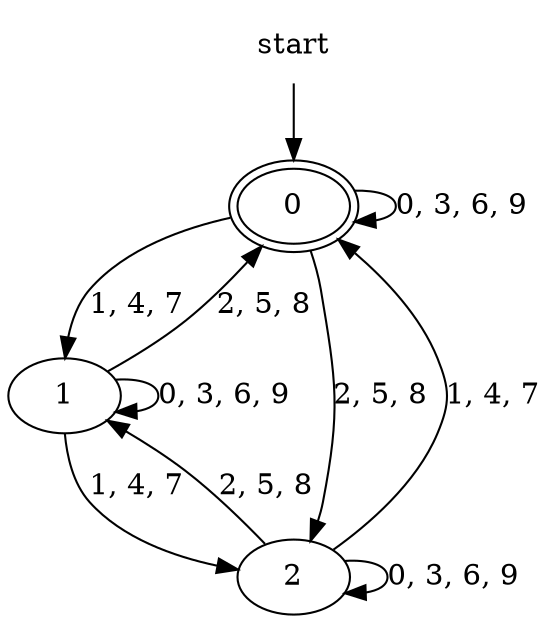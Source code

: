 digraph divisible_by_3 {
   start [peripheries=0];
   0 [peripheries=2]; 1; 2;
   start -> 0;
   0 -> 0 [label="0, 3, 6, 9"];
   0 -> 1 [label="1, 4, 7"];
   0 -> 2 [label="2, 5, 8"];

   1 -> 1 [label="0, 3, 6, 9"];
   1 -> 2 [label="1, 4, 7"];
   1 -> 0 [label="2, 5, 8"];

   2 -> 2 [label="0, 3, 6, 9"];
   2 -> 0 [label="1, 4, 7"];
   2 -> 1 [label="2, 5, 8"];
}